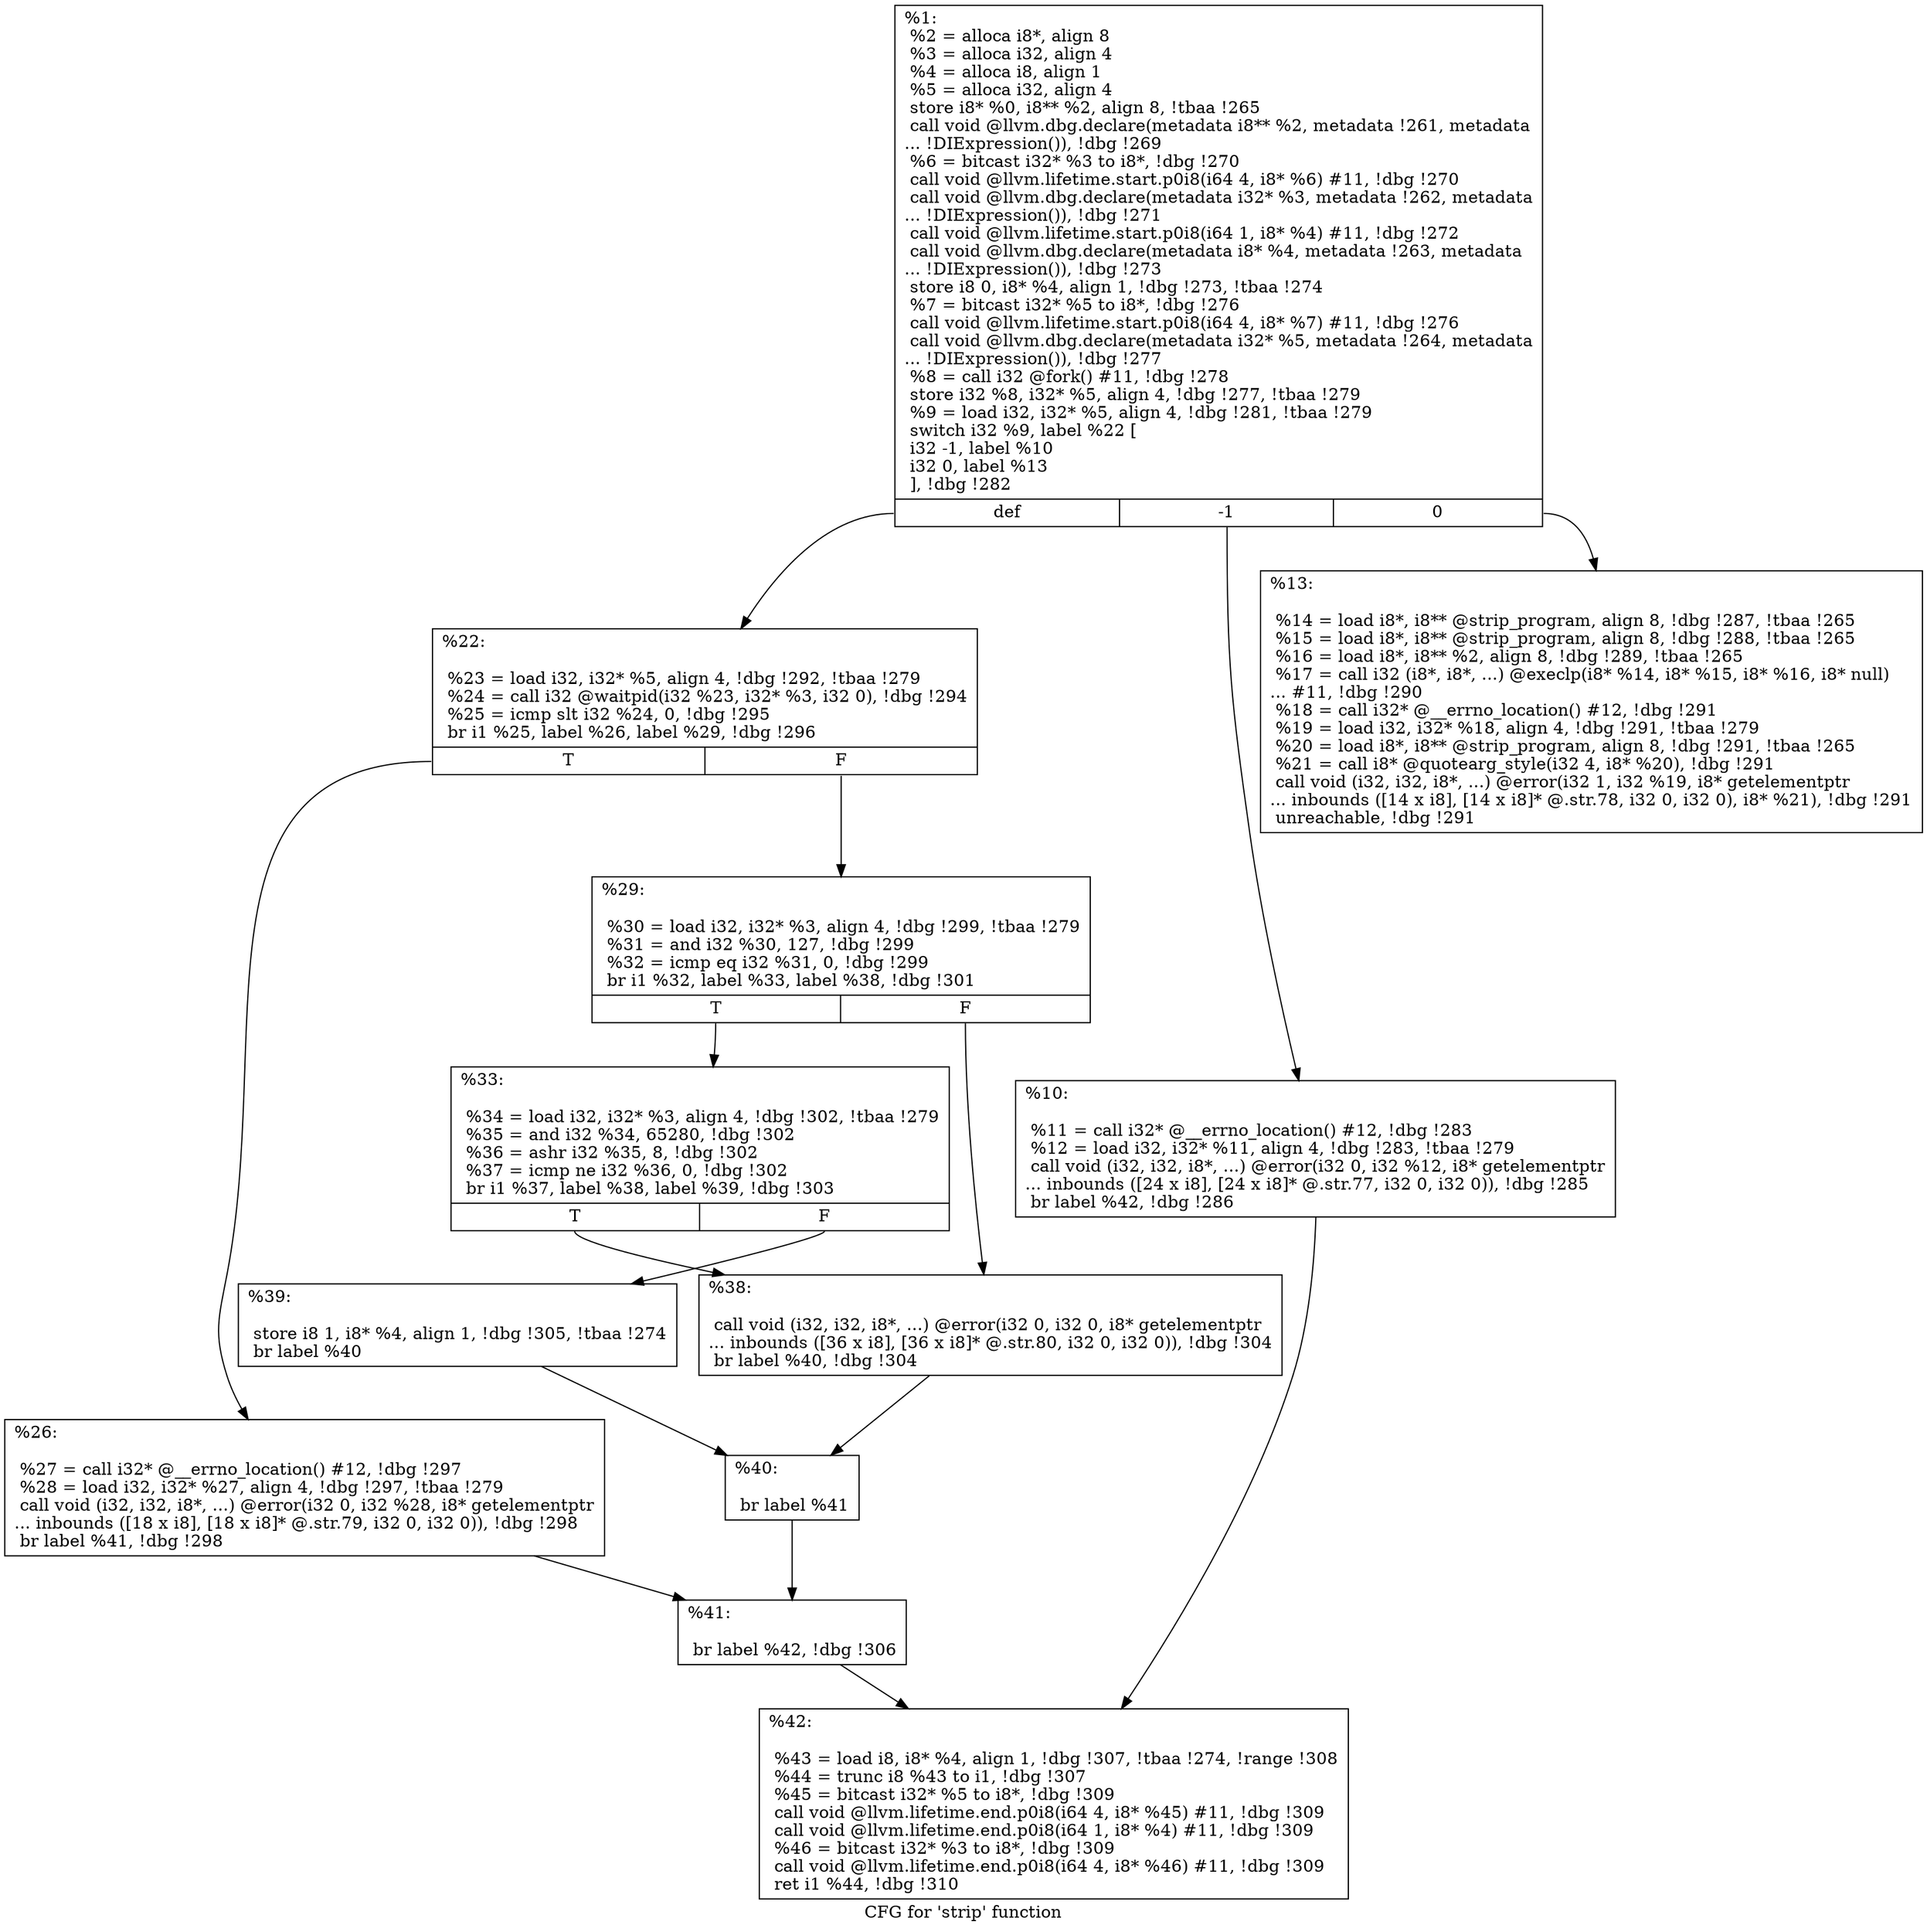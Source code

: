 digraph "CFG for 'strip' function" {
	label="CFG for 'strip' function";

	Node0x90ba40 [shape=record,label="{%1:\l  %2 = alloca i8*, align 8\l  %3 = alloca i32, align 4\l  %4 = alloca i8, align 1\l  %5 = alloca i32, align 4\l  store i8* %0, i8** %2, align 8, !tbaa !265\l  call void @llvm.dbg.declare(metadata i8** %2, metadata !261, metadata\l... !DIExpression()), !dbg !269\l  %6 = bitcast i32* %3 to i8*, !dbg !270\l  call void @llvm.lifetime.start.p0i8(i64 4, i8* %6) #11, !dbg !270\l  call void @llvm.dbg.declare(metadata i32* %3, metadata !262, metadata\l... !DIExpression()), !dbg !271\l  call void @llvm.lifetime.start.p0i8(i64 1, i8* %4) #11, !dbg !272\l  call void @llvm.dbg.declare(metadata i8* %4, metadata !263, metadata\l... !DIExpression()), !dbg !273\l  store i8 0, i8* %4, align 1, !dbg !273, !tbaa !274\l  %7 = bitcast i32* %5 to i8*, !dbg !276\l  call void @llvm.lifetime.start.p0i8(i64 4, i8* %7) #11, !dbg !276\l  call void @llvm.dbg.declare(metadata i32* %5, metadata !264, metadata\l... !DIExpression()), !dbg !277\l  %8 = call i32 @fork() #11, !dbg !278\l  store i32 %8, i32* %5, align 4, !dbg !277, !tbaa !279\l  %9 = load i32, i32* %5, align 4, !dbg !281, !tbaa !279\l  switch i32 %9, label %22 [\l    i32 -1, label %10\l    i32 0, label %13\l  ], !dbg !282\l|{<s0>def|<s1>-1|<s2>0}}"];
	Node0x90ba40:s0 -> Node0x90de50;
	Node0x90ba40:s1 -> Node0x90ddb0;
	Node0x90ba40:s2 -> Node0x90de00;
	Node0x90ddb0 [shape=record,label="{%10:\l\l  %11 = call i32* @__errno_location() #12, !dbg !283\l  %12 = load i32, i32* %11, align 4, !dbg !283, !tbaa !279\l  call void (i32, i32, i8*, ...) @error(i32 0, i32 %12, i8* getelementptr\l... inbounds ([24 x i8], [24 x i8]* @.str.77, i32 0, i32 0)), !dbg !285\l  br label %42, !dbg !286\l}"];
	Node0x90ddb0 -> Node0x90e0d0;
	Node0x90de00 [shape=record,label="{%13:\l\l  %14 = load i8*, i8** @strip_program, align 8, !dbg !287, !tbaa !265\l  %15 = load i8*, i8** @strip_program, align 8, !dbg !288, !tbaa !265\l  %16 = load i8*, i8** %2, align 8, !dbg !289, !tbaa !265\l  %17 = call i32 (i8*, i8*, ...) @execlp(i8* %14, i8* %15, i8* %16, i8* null)\l... #11, !dbg !290\l  %18 = call i32* @__errno_location() #12, !dbg !291\l  %19 = load i32, i32* %18, align 4, !dbg !291, !tbaa !279\l  %20 = load i8*, i8** @strip_program, align 8, !dbg !291, !tbaa !265\l  %21 = call i8* @quotearg_style(i32 4, i8* %20), !dbg !291\l  call void (i32, i32, i8*, ...) @error(i32 1, i32 %19, i8* getelementptr\l... inbounds ([14 x i8], [14 x i8]* @.str.78, i32 0, i32 0), i8* %21), !dbg !291\l  unreachable, !dbg !291\l}"];
	Node0x90de50 [shape=record,label="{%22:\l\l  %23 = load i32, i32* %5, align 4, !dbg !292, !tbaa !279\l  %24 = call i32 @waitpid(i32 %23, i32* %3, i32 0), !dbg !294\l  %25 = icmp slt i32 %24, 0, !dbg !295\l  br i1 %25, label %26, label %29, !dbg !296\l|{<s0>T|<s1>F}}"];
	Node0x90de50:s0 -> Node0x90dea0;
	Node0x90de50:s1 -> Node0x90def0;
	Node0x90dea0 [shape=record,label="{%26:\l\l  %27 = call i32* @__errno_location() #12, !dbg !297\l  %28 = load i32, i32* %27, align 4, !dbg !297, !tbaa !279\l  call void (i32, i32, i8*, ...) @error(i32 0, i32 %28, i8* getelementptr\l... inbounds ([18 x i8], [18 x i8]* @.str.79, i32 0, i32 0)), !dbg !298\l  br label %41, !dbg !298\l}"];
	Node0x90dea0 -> Node0x90e080;
	Node0x90def0 [shape=record,label="{%29:\l\l  %30 = load i32, i32* %3, align 4, !dbg !299, !tbaa !279\l  %31 = and i32 %30, 127, !dbg !299\l  %32 = icmp eq i32 %31, 0, !dbg !299\l  br i1 %32, label %33, label %38, !dbg !301\l|{<s0>T|<s1>F}}"];
	Node0x90def0:s0 -> Node0x90df40;
	Node0x90def0:s1 -> Node0x90df90;
	Node0x90df40 [shape=record,label="{%33:\l\l  %34 = load i32, i32* %3, align 4, !dbg !302, !tbaa !279\l  %35 = and i32 %34, 65280, !dbg !302\l  %36 = ashr i32 %35, 8, !dbg !302\l  %37 = icmp ne i32 %36, 0, !dbg !302\l  br i1 %37, label %38, label %39, !dbg !303\l|{<s0>T|<s1>F}}"];
	Node0x90df40:s0 -> Node0x90df90;
	Node0x90df40:s1 -> Node0x90dfe0;
	Node0x90df90 [shape=record,label="{%38:\l\l  call void (i32, i32, i8*, ...) @error(i32 0, i32 0, i8* getelementptr\l... inbounds ([36 x i8], [36 x i8]* @.str.80, i32 0, i32 0)), !dbg !304\l  br label %40, !dbg !304\l}"];
	Node0x90df90 -> Node0x90e030;
	Node0x90dfe0 [shape=record,label="{%39:\l\l  store i8 1, i8* %4, align 1, !dbg !305, !tbaa !274\l  br label %40\l}"];
	Node0x90dfe0 -> Node0x90e030;
	Node0x90e030 [shape=record,label="{%40:\l\l  br label %41\l}"];
	Node0x90e030 -> Node0x90e080;
	Node0x90e080 [shape=record,label="{%41:\l\l  br label %42, !dbg !306\l}"];
	Node0x90e080 -> Node0x90e0d0;
	Node0x90e0d0 [shape=record,label="{%42:\l\l  %43 = load i8, i8* %4, align 1, !dbg !307, !tbaa !274, !range !308\l  %44 = trunc i8 %43 to i1, !dbg !307\l  %45 = bitcast i32* %5 to i8*, !dbg !309\l  call void @llvm.lifetime.end.p0i8(i64 4, i8* %45) #11, !dbg !309\l  call void @llvm.lifetime.end.p0i8(i64 1, i8* %4) #11, !dbg !309\l  %46 = bitcast i32* %3 to i8*, !dbg !309\l  call void @llvm.lifetime.end.p0i8(i64 4, i8* %46) #11, !dbg !309\l  ret i1 %44, !dbg !310\l}"];
}
